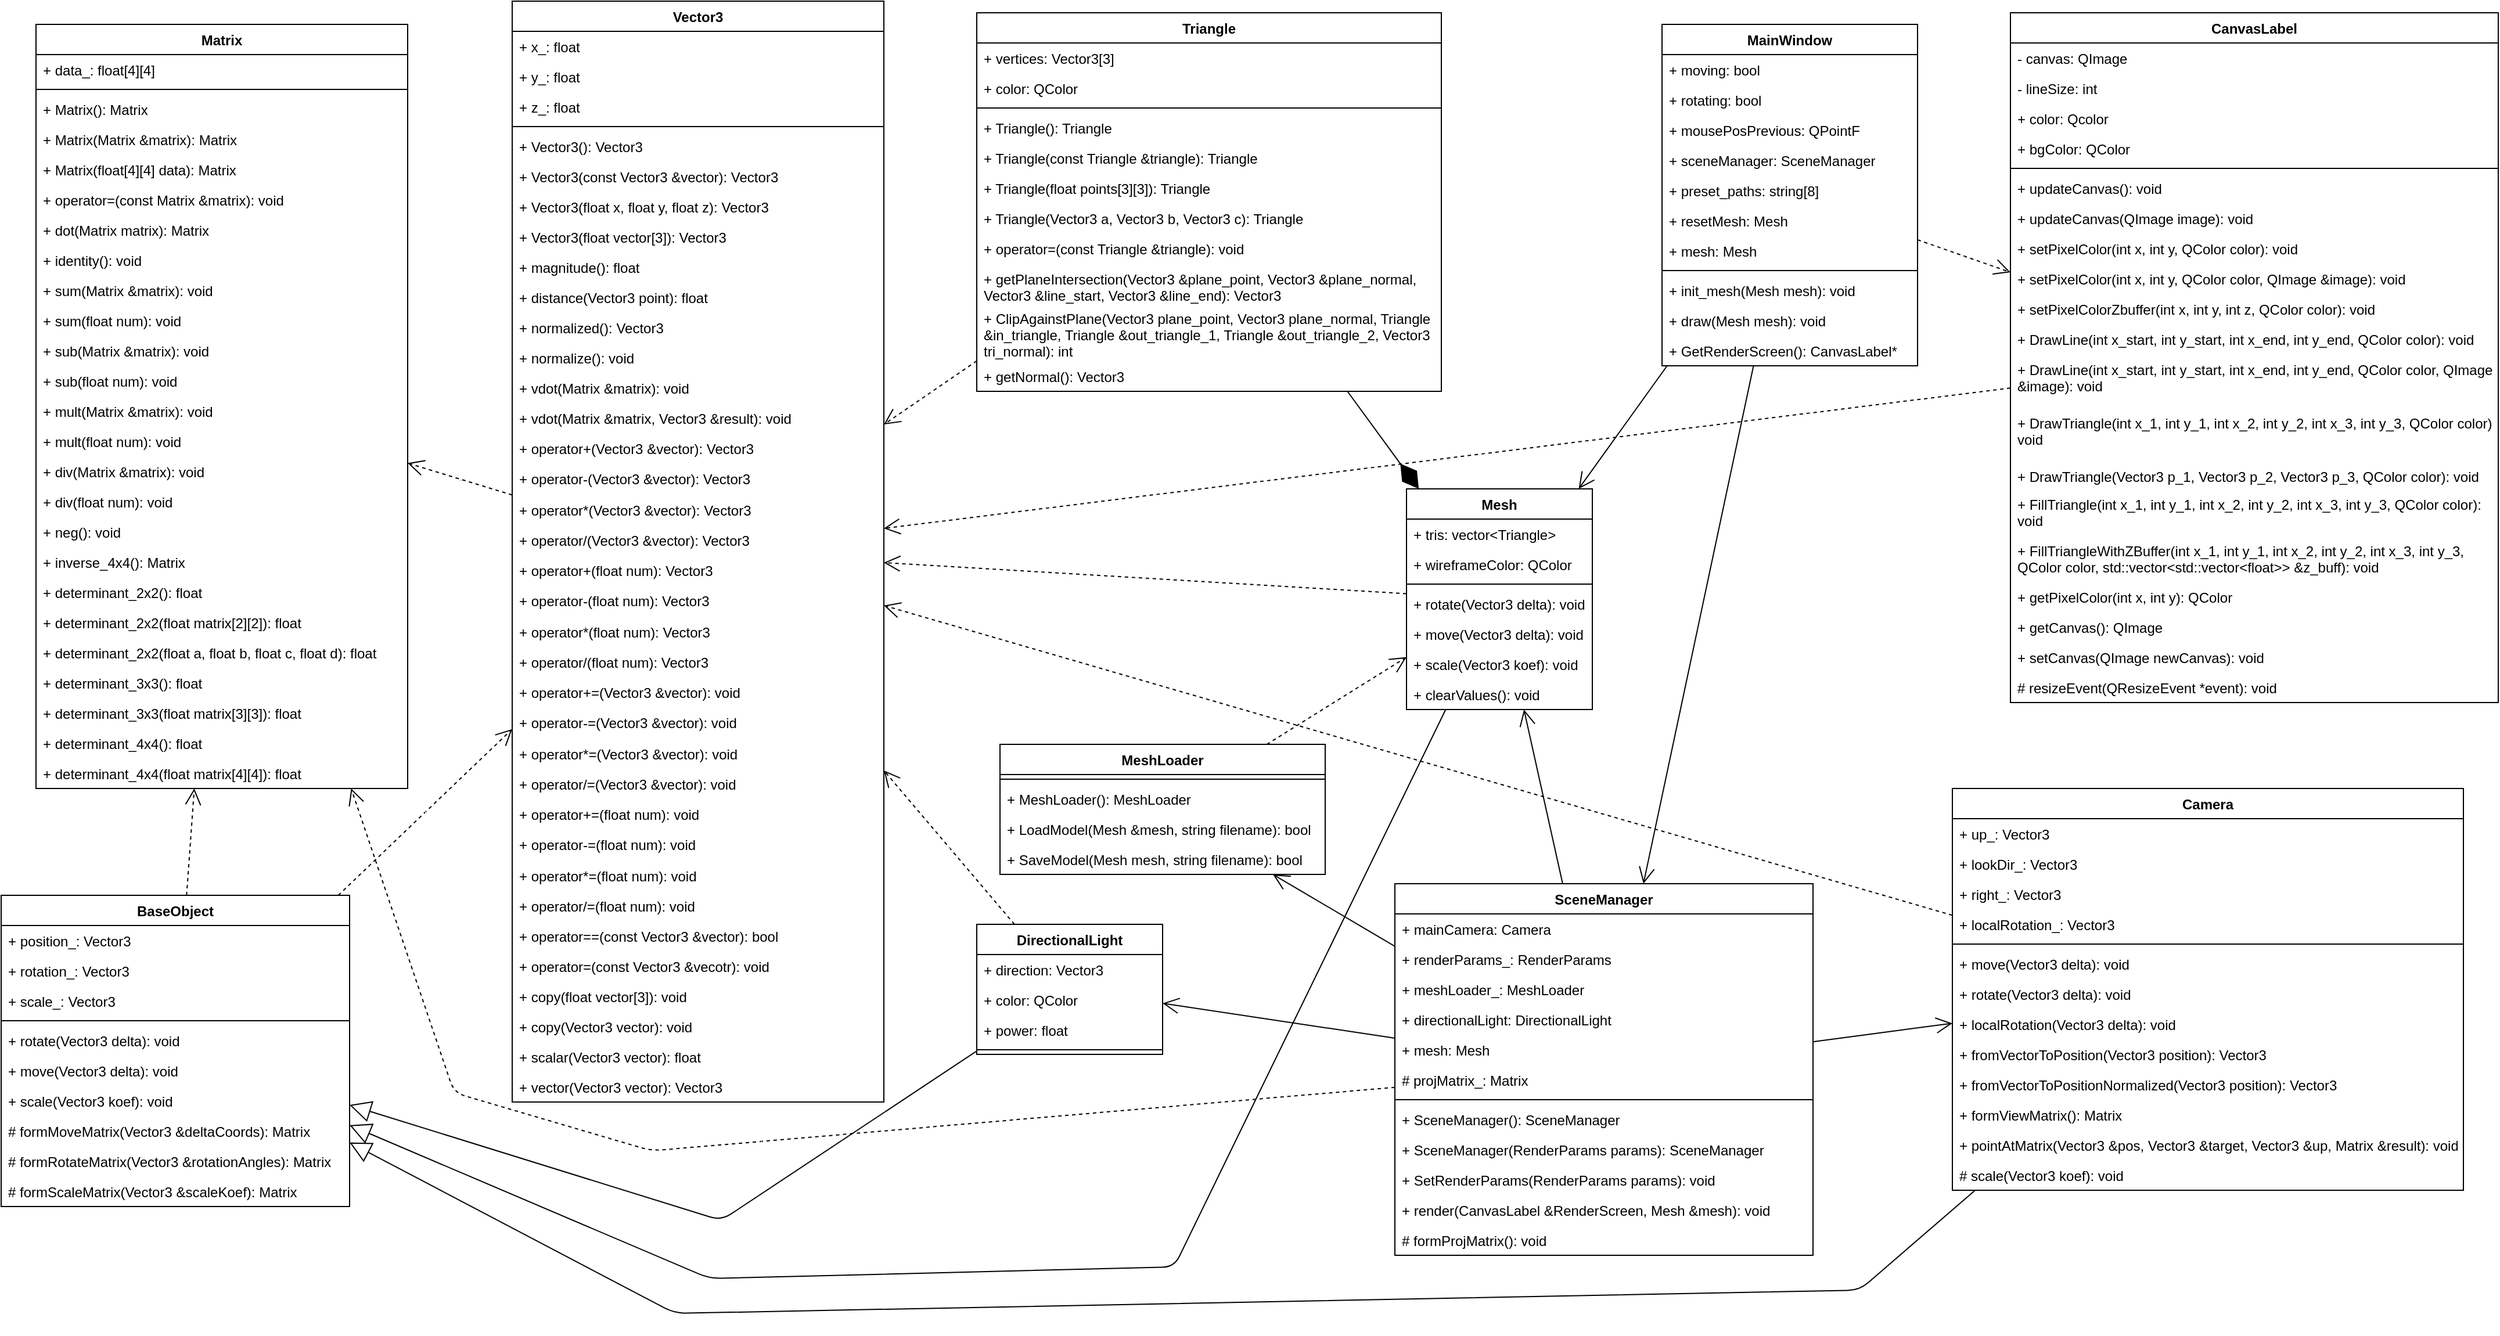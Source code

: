 <mxfile version="14.9.6" type="device"><diagram id="61e4ErOq9Mi1mb0pX_ud" name="Страница 1"><mxGraphModel dx="1806" dy="846" grid="1" gridSize="10" guides="1" tooltips="1" connect="1" arrows="1" fold="1" page="1" pageScale="1" pageWidth="2000" pageHeight="7500" math="0" shadow="0"><root><mxCell id="0"/><mxCell id="1" parent="0"/><mxCell id="dCL68l4UENUYo7B3SNgy-1" value="Matrix" style="swimlane;fontStyle=1;align=center;verticalAlign=top;childLayout=stackLayout;horizontal=1;startSize=26;horizontalStack=0;resizeParent=1;resizeParentMax=0;resizeLast=0;collapsible=1;marginBottom=0;" parent="1" vertex="1"><mxGeometry x="80" y="150" width="320" height="658" as="geometry"/></mxCell><mxCell id="dCL68l4UENUYo7B3SNgy-2" value="+ data_: float[4][4]" style="text;strokeColor=none;fillColor=none;align=left;verticalAlign=top;spacingLeft=4;spacingRight=4;overflow=hidden;rotatable=0;points=[[0,0.5],[1,0.5]];portConstraint=eastwest;" parent="dCL68l4UENUYo7B3SNgy-1" vertex="1"><mxGeometry y="26" width="320" height="26" as="geometry"/></mxCell><mxCell id="dCL68l4UENUYo7B3SNgy-3" value="" style="line;strokeWidth=1;fillColor=none;align=left;verticalAlign=middle;spacingTop=-1;spacingLeft=3;spacingRight=3;rotatable=0;labelPosition=right;points=[];portConstraint=eastwest;" parent="dCL68l4UENUYo7B3SNgy-1" vertex="1"><mxGeometry y="52" width="320" height="8" as="geometry"/></mxCell><mxCell id="dCL68l4UENUYo7B3SNgy-4" value="+ Matrix(): Matrix" style="text;strokeColor=none;fillColor=none;align=left;verticalAlign=top;spacingLeft=4;spacingRight=4;overflow=hidden;rotatable=0;points=[[0,0.5],[1,0.5]];portConstraint=eastwest;" parent="dCL68l4UENUYo7B3SNgy-1" vertex="1"><mxGeometry y="60" width="320" height="26" as="geometry"/></mxCell><mxCell id="dCL68l4UENUYo7B3SNgy-6" value="+ Matrix(Matrix &amp;matrix): Matrix" style="text;strokeColor=none;fillColor=none;align=left;verticalAlign=top;spacingLeft=4;spacingRight=4;overflow=hidden;rotatable=0;points=[[0,0.5],[1,0.5]];portConstraint=eastwest;" parent="dCL68l4UENUYo7B3SNgy-1" vertex="1"><mxGeometry y="86" width="320" height="26" as="geometry"/></mxCell><mxCell id="dCL68l4UENUYo7B3SNgy-7" value="+ Matrix(float[4][4] data): Matrix" style="text;strokeColor=none;fillColor=none;align=left;verticalAlign=top;spacingLeft=4;spacingRight=4;overflow=hidden;rotatable=0;points=[[0,0.5],[1,0.5]];portConstraint=eastwest;" parent="dCL68l4UENUYo7B3SNgy-1" vertex="1"><mxGeometry y="112" width="320" height="26" as="geometry"/></mxCell><mxCell id="dCL68l4UENUYo7B3SNgy-8" value="+ operator=(const Matrix &amp;matrix): void" style="text;strokeColor=none;fillColor=none;align=left;verticalAlign=top;spacingLeft=4;spacingRight=4;overflow=hidden;rotatable=0;points=[[0,0.5],[1,0.5]];portConstraint=eastwest;" parent="dCL68l4UENUYo7B3SNgy-1" vertex="1"><mxGeometry y="138" width="320" height="26" as="geometry"/></mxCell><mxCell id="dCL68l4UENUYo7B3SNgy-9" value="+ dot(Matrix matrix): Matrix" style="text;strokeColor=none;fillColor=none;align=left;verticalAlign=top;spacingLeft=4;spacingRight=4;overflow=hidden;rotatable=0;points=[[0,0.5],[1,0.5]];portConstraint=eastwest;" parent="dCL68l4UENUYo7B3SNgy-1" vertex="1"><mxGeometry y="164" width="320" height="26" as="geometry"/></mxCell><mxCell id="dCL68l4UENUYo7B3SNgy-10" value="+ identity(): void" style="text;strokeColor=none;fillColor=none;align=left;verticalAlign=top;spacingLeft=4;spacingRight=4;overflow=hidden;rotatable=0;points=[[0,0.5],[1,0.5]];portConstraint=eastwest;" parent="dCL68l4UENUYo7B3SNgy-1" vertex="1"><mxGeometry y="190" width="320" height="26" as="geometry"/></mxCell><mxCell id="dCL68l4UENUYo7B3SNgy-11" value="+ sum(Matrix &amp;matrix): void" style="text;strokeColor=none;fillColor=none;align=left;verticalAlign=top;spacingLeft=4;spacingRight=4;overflow=hidden;rotatable=0;points=[[0,0.5],[1,0.5]];portConstraint=eastwest;" parent="dCL68l4UENUYo7B3SNgy-1" vertex="1"><mxGeometry y="216" width="320" height="26" as="geometry"/></mxCell><mxCell id="dCL68l4UENUYo7B3SNgy-12" value="+ sum(float num): void" style="text;strokeColor=none;fillColor=none;align=left;verticalAlign=top;spacingLeft=4;spacingRight=4;overflow=hidden;rotatable=0;points=[[0,0.5],[1,0.5]];portConstraint=eastwest;" parent="dCL68l4UENUYo7B3SNgy-1" vertex="1"><mxGeometry y="242" width="320" height="26" as="geometry"/></mxCell><mxCell id="dCL68l4UENUYo7B3SNgy-18" value="+ sub(Matrix &amp;matrix): void" style="text;strokeColor=none;fillColor=none;align=left;verticalAlign=top;spacingLeft=4;spacingRight=4;overflow=hidden;rotatable=0;points=[[0,0.5],[1,0.5]];portConstraint=eastwest;" parent="dCL68l4UENUYo7B3SNgy-1" vertex="1"><mxGeometry y="268" width="320" height="26" as="geometry"/></mxCell><mxCell id="dCL68l4UENUYo7B3SNgy-19" value="+ sub(float num): void" style="text;strokeColor=none;fillColor=none;align=left;verticalAlign=top;spacingLeft=4;spacingRight=4;overflow=hidden;rotatable=0;points=[[0,0.5],[1,0.5]];portConstraint=eastwest;" parent="dCL68l4UENUYo7B3SNgy-1" vertex="1"><mxGeometry y="294" width="320" height="26" as="geometry"/></mxCell><mxCell id="dCL68l4UENUYo7B3SNgy-20" value="+ mult(Matrix &amp;matrix): void" style="text;strokeColor=none;fillColor=none;align=left;verticalAlign=top;spacingLeft=4;spacingRight=4;overflow=hidden;rotatable=0;points=[[0,0.5],[1,0.5]];portConstraint=eastwest;" parent="dCL68l4UENUYo7B3SNgy-1" vertex="1"><mxGeometry y="320" width="320" height="26" as="geometry"/></mxCell><mxCell id="dCL68l4UENUYo7B3SNgy-21" value="+ mult(float num): void" style="text;strokeColor=none;fillColor=none;align=left;verticalAlign=top;spacingLeft=4;spacingRight=4;overflow=hidden;rotatable=0;points=[[0,0.5],[1,0.5]];portConstraint=eastwest;" parent="dCL68l4UENUYo7B3SNgy-1" vertex="1"><mxGeometry y="346" width="320" height="26" as="geometry"/></mxCell><mxCell id="dCL68l4UENUYo7B3SNgy-22" value="+ div(Matrix &amp;matrix): void" style="text;strokeColor=none;fillColor=none;align=left;verticalAlign=top;spacingLeft=4;spacingRight=4;overflow=hidden;rotatable=0;points=[[0,0.5],[1,0.5]];portConstraint=eastwest;" parent="dCL68l4UENUYo7B3SNgy-1" vertex="1"><mxGeometry y="372" width="320" height="26" as="geometry"/></mxCell><mxCell id="dCL68l4UENUYo7B3SNgy-23" value="+ div(float num): void" style="text;strokeColor=none;fillColor=none;align=left;verticalAlign=top;spacingLeft=4;spacingRight=4;overflow=hidden;rotatable=0;points=[[0,0.5],[1,0.5]];portConstraint=eastwest;" parent="dCL68l4UENUYo7B3SNgy-1" vertex="1"><mxGeometry y="398" width="320" height="26" as="geometry"/></mxCell><mxCell id="dCL68l4UENUYo7B3SNgy-24" value="+ neg(): void" style="text;strokeColor=none;fillColor=none;align=left;verticalAlign=top;spacingLeft=4;spacingRight=4;overflow=hidden;rotatable=0;points=[[0,0.5],[1,0.5]];portConstraint=eastwest;" parent="dCL68l4UENUYo7B3SNgy-1" vertex="1"><mxGeometry y="424" width="320" height="26" as="geometry"/></mxCell><mxCell id="dCL68l4UENUYo7B3SNgy-25" value="+ inverse_4x4(): Matrix" style="text;strokeColor=none;fillColor=none;align=left;verticalAlign=top;spacingLeft=4;spacingRight=4;overflow=hidden;rotatable=0;points=[[0,0.5],[1,0.5]];portConstraint=eastwest;" parent="dCL68l4UENUYo7B3SNgy-1" vertex="1"><mxGeometry y="450" width="320" height="26" as="geometry"/></mxCell><mxCell id="dCL68l4UENUYo7B3SNgy-26" value="+ determinant_2x2(): float" style="text;strokeColor=none;fillColor=none;align=left;verticalAlign=top;spacingLeft=4;spacingRight=4;overflow=hidden;rotatable=0;points=[[0,0.5],[1,0.5]];portConstraint=eastwest;" parent="dCL68l4UENUYo7B3SNgy-1" vertex="1"><mxGeometry y="476" width="320" height="26" as="geometry"/></mxCell><mxCell id="dCL68l4UENUYo7B3SNgy-27" value="+ determinant_2x2(float matrix[2][2]): float" style="text;strokeColor=none;fillColor=none;align=left;verticalAlign=top;spacingLeft=4;spacingRight=4;overflow=hidden;rotatable=0;points=[[0,0.5],[1,0.5]];portConstraint=eastwest;" parent="dCL68l4UENUYo7B3SNgy-1" vertex="1"><mxGeometry y="502" width="320" height="26" as="geometry"/></mxCell><mxCell id="dCL68l4UENUYo7B3SNgy-28" value="+ determinant_2x2(float a, float b, float c, float d): float" style="text;strokeColor=none;fillColor=none;align=left;verticalAlign=top;spacingLeft=4;spacingRight=4;overflow=hidden;rotatable=0;points=[[0,0.5],[1,0.5]];portConstraint=eastwest;" parent="dCL68l4UENUYo7B3SNgy-1" vertex="1"><mxGeometry y="528" width="320" height="26" as="geometry"/></mxCell><mxCell id="dCL68l4UENUYo7B3SNgy-29" value="+ determinant_3x3(): float" style="text;strokeColor=none;fillColor=none;align=left;verticalAlign=top;spacingLeft=4;spacingRight=4;overflow=hidden;rotatable=0;points=[[0,0.5],[1,0.5]];portConstraint=eastwest;" parent="dCL68l4UENUYo7B3SNgy-1" vertex="1"><mxGeometry y="554" width="320" height="26" as="geometry"/></mxCell><mxCell id="dCL68l4UENUYo7B3SNgy-33" value="+ determinant_3x3(float matrix[3][3]): float" style="text;strokeColor=none;fillColor=none;align=left;verticalAlign=top;spacingLeft=4;spacingRight=4;overflow=hidden;rotatable=0;points=[[0,0.5],[1,0.5]];portConstraint=eastwest;" parent="dCL68l4UENUYo7B3SNgy-1" vertex="1"><mxGeometry y="580" width="320" height="26" as="geometry"/></mxCell><mxCell id="dCL68l4UENUYo7B3SNgy-34" value="+ determinant_4x4(): float" style="text;strokeColor=none;fillColor=none;align=left;verticalAlign=top;spacingLeft=4;spacingRight=4;overflow=hidden;rotatable=0;points=[[0,0.5],[1,0.5]];portConstraint=eastwest;" parent="dCL68l4UENUYo7B3SNgy-1" vertex="1"><mxGeometry y="606" width="320" height="26" as="geometry"/></mxCell><mxCell id="dCL68l4UENUYo7B3SNgy-36" value="+ determinant_4x4(float matrix[4][4]): float" style="text;strokeColor=none;fillColor=none;align=left;verticalAlign=top;spacingLeft=4;spacingRight=4;overflow=hidden;rotatable=0;points=[[0,0.5],[1,0.5]];portConstraint=eastwest;" parent="dCL68l4UENUYo7B3SNgy-1" vertex="1"><mxGeometry y="632" width="320" height="26" as="geometry"/></mxCell><mxCell id="dCL68l4UENUYo7B3SNgy-37" value="Vector3" style="swimlane;fontStyle=1;align=center;verticalAlign=top;childLayout=stackLayout;horizontal=1;startSize=26;horizontalStack=0;resizeParent=1;resizeParentMax=0;resizeLast=0;collapsible=1;marginBottom=0;" parent="1" vertex="1"><mxGeometry x="490" y="130" width="320" height="948" as="geometry"/></mxCell><mxCell id="dCL68l4UENUYo7B3SNgy-38" value="+ x_: float" style="text;strokeColor=none;fillColor=none;align=left;verticalAlign=top;spacingLeft=4;spacingRight=4;overflow=hidden;rotatable=0;points=[[0,0.5],[1,0.5]];portConstraint=eastwest;" parent="dCL68l4UENUYo7B3SNgy-37" vertex="1"><mxGeometry y="26" width="320" height="26" as="geometry"/></mxCell><mxCell id="dCL68l4UENUYo7B3SNgy-49" value="+ y_: float" style="text;strokeColor=none;fillColor=none;align=left;verticalAlign=top;spacingLeft=4;spacingRight=4;overflow=hidden;rotatable=0;points=[[0,0.5],[1,0.5]];portConstraint=eastwest;" parent="dCL68l4UENUYo7B3SNgy-37" vertex="1"><mxGeometry y="52" width="320" height="26" as="geometry"/></mxCell><mxCell id="dCL68l4UENUYo7B3SNgy-50" value="+ z_: float" style="text;strokeColor=none;fillColor=none;align=left;verticalAlign=top;spacingLeft=4;spacingRight=4;overflow=hidden;rotatable=0;points=[[0,0.5],[1,0.5]];portConstraint=eastwest;" parent="dCL68l4UENUYo7B3SNgy-37" vertex="1"><mxGeometry y="78" width="320" height="26" as="geometry"/></mxCell><mxCell id="dCL68l4UENUYo7B3SNgy-39" value="" style="line;strokeWidth=1;fillColor=none;align=left;verticalAlign=middle;spacingTop=-1;spacingLeft=3;spacingRight=3;rotatable=0;labelPosition=right;points=[];portConstraint=eastwest;" parent="dCL68l4UENUYo7B3SNgy-37" vertex="1"><mxGeometry y="104" width="320" height="8" as="geometry"/></mxCell><mxCell id="dCL68l4UENUYo7B3SNgy-40" value="+ Vector3(): Vector3" style="text;strokeColor=none;fillColor=none;align=left;verticalAlign=top;spacingLeft=4;spacingRight=4;overflow=hidden;rotatable=0;points=[[0,0.5],[1,0.5]];portConstraint=eastwest;" parent="dCL68l4UENUYo7B3SNgy-37" vertex="1"><mxGeometry y="112" width="320" height="26" as="geometry"/></mxCell><mxCell id="dCL68l4UENUYo7B3SNgy-54" value="+ Vector3(const Vector3 &amp;vector): Vector3" style="text;strokeColor=none;fillColor=none;align=left;verticalAlign=top;spacingLeft=4;spacingRight=4;overflow=hidden;rotatable=0;points=[[0,0.5],[1,0.5]];portConstraint=eastwest;" parent="dCL68l4UENUYo7B3SNgy-37" vertex="1"><mxGeometry y="138" width="320" height="26" as="geometry"/></mxCell><mxCell id="dCL68l4UENUYo7B3SNgy-55" value="+ Vector3(float x, float y, float z): Vector3" style="text;strokeColor=none;fillColor=none;align=left;verticalAlign=top;spacingLeft=4;spacingRight=4;overflow=hidden;rotatable=0;points=[[0,0.5],[1,0.5]];portConstraint=eastwest;" parent="dCL68l4UENUYo7B3SNgy-37" vertex="1"><mxGeometry y="164" width="320" height="26" as="geometry"/></mxCell><mxCell id="dCL68l4UENUYo7B3SNgy-56" value="+ Vector3(float vector[3]): Vector3" style="text;strokeColor=none;fillColor=none;align=left;verticalAlign=top;spacingLeft=4;spacingRight=4;overflow=hidden;rotatable=0;points=[[0,0.5],[1,0.5]];portConstraint=eastwest;" parent="dCL68l4UENUYo7B3SNgy-37" vertex="1"><mxGeometry y="190" width="320" height="26" as="geometry"/></mxCell><mxCell id="dCL68l4UENUYo7B3SNgy-57" value="+ magnitude(): float" style="text;strokeColor=none;fillColor=none;align=left;verticalAlign=top;spacingLeft=4;spacingRight=4;overflow=hidden;rotatable=0;points=[[0,0.5],[1,0.5]];portConstraint=eastwest;" parent="dCL68l4UENUYo7B3SNgy-37" vertex="1"><mxGeometry y="216" width="320" height="26" as="geometry"/></mxCell><mxCell id="dCL68l4UENUYo7B3SNgy-58" value="+ distance(Vector3 point): float" style="text;strokeColor=none;fillColor=none;align=left;verticalAlign=top;spacingLeft=4;spacingRight=4;overflow=hidden;rotatable=0;points=[[0,0.5],[1,0.5]];portConstraint=eastwest;" parent="dCL68l4UENUYo7B3SNgy-37" vertex="1"><mxGeometry y="242" width="320" height="26" as="geometry"/></mxCell><mxCell id="dCL68l4UENUYo7B3SNgy-59" value="+ normalized(): Vector3" style="text;strokeColor=none;fillColor=none;align=left;verticalAlign=top;spacingLeft=4;spacingRight=4;overflow=hidden;rotatable=0;points=[[0,0.5],[1,0.5]];portConstraint=eastwest;" parent="dCL68l4UENUYo7B3SNgy-37" vertex="1"><mxGeometry y="268" width="320" height="26" as="geometry"/></mxCell><mxCell id="dCL68l4UENUYo7B3SNgy-60" value="+ normalize(): void" style="text;strokeColor=none;fillColor=none;align=left;verticalAlign=top;spacingLeft=4;spacingRight=4;overflow=hidden;rotatable=0;points=[[0,0.5],[1,0.5]];portConstraint=eastwest;" parent="dCL68l4UENUYo7B3SNgy-37" vertex="1"><mxGeometry y="294" width="320" height="26" as="geometry"/></mxCell><mxCell id="dCL68l4UENUYo7B3SNgy-61" value="+ vdot(Matrix &amp;matrix): void" style="text;strokeColor=none;fillColor=none;align=left;verticalAlign=top;spacingLeft=4;spacingRight=4;overflow=hidden;rotatable=0;points=[[0,0.5],[1,0.5]];portConstraint=eastwest;" parent="dCL68l4UENUYo7B3SNgy-37" vertex="1"><mxGeometry y="320" width="320" height="26" as="geometry"/></mxCell><mxCell id="dCL68l4UENUYo7B3SNgy-62" value="+ vdot(Matrix &amp;matrix, Vector3 &amp;result): void" style="text;strokeColor=none;fillColor=none;align=left;verticalAlign=top;spacingLeft=4;spacingRight=4;overflow=hidden;rotatable=0;points=[[0,0.5],[1,0.5]];portConstraint=eastwest;" parent="dCL68l4UENUYo7B3SNgy-37" vertex="1"><mxGeometry y="346" width="320" height="26" as="geometry"/></mxCell><mxCell id="dCL68l4UENUYo7B3SNgy-63" value="+ operator+(Vector3 &amp;vector): Vector3" style="text;strokeColor=none;fillColor=none;align=left;verticalAlign=top;spacingLeft=4;spacingRight=4;overflow=hidden;rotatable=0;points=[[0,0.5],[1,0.5]];portConstraint=eastwest;" parent="dCL68l4UENUYo7B3SNgy-37" vertex="1"><mxGeometry y="372" width="320" height="26" as="geometry"/></mxCell><mxCell id="dCL68l4UENUYo7B3SNgy-66" value="+ operator-(Vector3 &amp;vector): Vector3" style="text;strokeColor=none;fillColor=none;align=left;verticalAlign=top;spacingLeft=4;spacingRight=4;overflow=hidden;rotatable=0;points=[[0,0.5],[1,0.5]];portConstraint=eastwest;" parent="dCL68l4UENUYo7B3SNgy-37" vertex="1"><mxGeometry y="398" width="320" height="27" as="geometry"/></mxCell><mxCell id="dCL68l4UENUYo7B3SNgy-64" value="+ operator*(Vector3 &amp;vector): Vector3" style="text;strokeColor=none;fillColor=none;align=left;verticalAlign=top;spacingLeft=4;spacingRight=4;overflow=hidden;rotatable=0;points=[[0,0.5],[1,0.5]];portConstraint=eastwest;" parent="dCL68l4UENUYo7B3SNgy-37" vertex="1"><mxGeometry y="425" width="320" height="26" as="geometry"/></mxCell><mxCell id="dCL68l4UENUYo7B3SNgy-65" value="+ operator/(Vector3 &amp;vector): Vector3" style="text;strokeColor=none;fillColor=none;align=left;verticalAlign=top;spacingLeft=4;spacingRight=4;overflow=hidden;rotatable=0;points=[[0,0.5],[1,0.5]];portConstraint=eastwest;" parent="dCL68l4UENUYo7B3SNgy-37" vertex="1"><mxGeometry y="451" width="320" height="26" as="geometry"/></mxCell><mxCell id="dCL68l4UENUYo7B3SNgy-67" value="+ operator+(float num): Vector3" style="text;strokeColor=none;fillColor=none;align=left;verticalAlign=top;spacingLeft=4;spacingRight=4;overflow=hidden;rotatable=0;points=[[0,0.5],[1,0.5]];portConstraint=eastwest;" parent="dCL68l4UENUYo7B3SNgy-37" vertex="1"><mxGeometry y="477" width="320" height="26" as="geometry"/></mxCell><mxCell id="dCL68l4UENUYo7B3SNgy-68" value="+ operator-(float num): Vector3" style="text;strokeColor=none;fillColor=none;align=left;verticalAlign=top;spacingLeft=4;spacingRight=4;overflow=hidden;rotatable=0;points=[[0,0.5],[1,0.5]];portConstraint=eastwest;" parent="dCL68l4UENUYo7B3SNgy-37" vertex="1"><mxGeometry y="503" width="320" height="27" as="geometry"/></mxCell><mxCell id="dCL68l4UENUYo7B3SNgy-69" value="+ operator*(float num): Vector3" style="text;strokeColor=none;fillColor=none;align=left;verticalAlign=top;spacingLeft=4;spacingRight=4;overflow=hidden;rotatable=0;points=[[0,0.5],[1,0.5]];portConstraint=eastwest;" parent="dCL68l4UENUYo7B3SNgy-37" vertex="1"><mxGeometry y="530" width="320" height="26" as="geometry"/></mxCell><mxCell id="dCL68l4UENUYo7B3SNgy-70" value="+ operator/(float num): Vector3" style="text;strokeColor=none;fillColor=none;align=left;verticalAlign=top;spacingLeft=4;spacingRight=4;overflow=hidden;rotatable=0;points=[[0,0.5],[1,0.5]];portConstraint=eastwest;" parent="dCL68l4UENUYo7B3SNgy-37" vertex="1"><mxGeometry y="556" width="320" height="26" as="geometry"/></mxCell><mxCell id="dCL68l4UENUYo7B3SNgy-71" value="+ operator+=(Vector3 &amp;vector): void" style="text;strokeColor=none;fillColor=none;align=left;verticalAlign=top;spacingLeft=4;spacingRight=4;overflow=hidden;rotatable=0;points=[[0,0.5],[1,0.5]];portConstraint=eastwest;" parent="dCL68l4UENUYo7B3SNgy-37" vertex="1"><mxGeometry y="582" width="320" height="26" as="geometry"/></mxCell><mxCell id="dCL68l4UENUYo7B3SNgy-72" value="+ operator-=(Vector3 &amp;vector): void" style="text;strokeColor=none;fillColor=none;align=left;verticalAlign=top;spacingLeft=4;spacingRight=4;overflow=hidden;rotatable=0;points=[[0,0.5],[1,0.5]];portConstraint=eastwest;" parent="dCL68l4UENUYo7B3SNgy-37" vertex="1"><mxGeometry y="608" width="320" height="27" as="geometry"/></mxCell><mxCell id="dCL68l4UENUYo7B3SNgy-73" value="+ operator*=(Vector3 &amp;vector): void" style="text;strokeColor=none;fillColor=none;align=left;verticalAlign=top;spacingLeft=4;spacingRight=4;overflow=hidden;rotatable=0;points=[[0,0.5],[1,0.5]];portConstraint=eastwest;" parent="dCL68l4UENUYo7B3SNgy-37" vertex="1"><mxGeometry y="635" width="320" height="26" as="geometry"/></mxCell><mxCell id="dCL68l4UENUYo7B3SNgy-74" value="+ operator/=(Vector3 &amp;vector): void" style="text;strokeColor=none;fillColor=none;align=left;verticalAlign=top;spacingLeft=4;spacingRight=4;overflow=hidden;rotatable=0;points=[[0,0.5],[1,0.5]];portConstraint=eastwest;" parent="dCL68l4UENUYo7B3SNgy-37" vertex="1"><mxGeometry y="661" width="320" height="26" as="geometry"/></mxCell><mxCell id="dCL68l4UENUYo7B3SNgy-75" value="+ operator+=(float num): void" style="text;strokeColor=none;fillColor=none;align=left;verticalAlign=top;spacingLeft=4;spacingRight=4;overflow=hidden;rotatable=0;points=[[0,0.5],[1,0.5]];portConstraint=eastwest;" parent="dCL68l4UENUYo7B3SNgy-37" vertex="1"><mxGeometry y="687" width="320" height="26" as="geometry"/></mxCell><mxCell id="dCL68l4UENUYo7B3SNgy-76" value="+ operator-=(float num): void" style="text;strokeColor=none;fillColor=none;align=left;verticalAlign=top;spacingLeft=4;spacingRight=4;overflow=hidden;rotatable=0;points=[[0,0.5],[1,0.5]];portConstraint=eastwest;" parent="dCL68l4UENUYo7B3SNgy-37" vertex="1"><mxGeometry y="713" width="320" height="27" as="geometry"/></mxCell><mxCell id="dCL68l4UENUYo7B3SNgy-77" value="+ operator*=(float num): void" style="text;strokeColor=none;fillColor=none;align=left;verticalAlign=top;spacingLeft=4;spacingRight=4;overflow=hidden;rotatable=0;points=[[0,0.5],[1,0.5]];portConstraint=eastwest;" parent="dCL68l4UENUYo7B3SNgy-37" vertex="1"><mxGeometry y="740" width="320" height="26" as="geometry"/></mxCell><mxCell id="dCL68l4UENUYo7B3SNgy-78" value="+ operator/=(float num): void" style="text;strokeColor=none;fillColor=none;align=left;verticalAlign=top;spacingLeft=4;spacingRight=4;overflow=hidden;rotatable=0;points=[[0,0.5],[1,0.5]];portConstraint=eastwest;" parent="dCL68l4UENUYo7B3SNgy-37" vertex="1"><mxGeometry y="766" width="320" height="26" as="geometry"/></mxCell><mxCell id="dCL68l4UENUYo7B3SNgy-79" value="+ operator==(const Vector3 &amp;vector): bool" style="text;strokeColor=none;fillColor=none;align=left;verticalAlign=top;spacingLeft=4;spacingRight=4;overflow=hidden;rotatable=0;points=[[0,0.5],[1,0.5]];portConstraint=eastwest;" parent="dCL68l4UENUYo7B3SNgy-37" vertex="1"><mxGeometry y="792" width="320" height="26" as="geometry"/></mxCell><mxCell id="dCL68l4UENUYo7B3SNgy-80" value="+ operator=(const Vector3 &amp;vecotr): void" style="text;strokeColor=none;fillColor=none;align=left;verticalAlign=top;spacingLeft=4;spacingRight=4;overflow=hidden;rotatable=0;points=[[0,0.5],[1,0.5]];portConstraint=eastwest;" parent="dCL68l4UENUYo7B3SNgy-37" vertex="1"><mxGeometry y="818" width="320" height="26" as="geometry"/></mxCell><mxCell id="dCL68l4UENUYo7B3SNgy-81" value="+ copy(float vector[3]): void" style="text;strokeColor=none;fillColor=none;align=left;verticalAlign=top;spacingLeft=4;spacingRight=4;overflow=hidden;rotatable=0;points=[[0,0.5],[1,0.5]];portConstraint=eastwest;" parent="dCL68l4UENUYo7B3SNgy-37" vertex="1"><mxGeometry y="844" width="320" height="26" as="geometry"/></mxCell><mxCell id="dCL68l4UENUYo7B3SNgy-82" value="+ copy(Vector3 vector): void" style="text;strokeColor=none;fillColor=none;align=left;verticalAlign=top;spacingLeft=4;spacingRight=4;overflow=hidden;rotatable=0;points=[[0,0.5],[1,0.5]];portConstraint=eastwest;" parent="dCL68l4UENUYo7B3SNgy-37" vertex="1"><mxGeometry y="870" width="320" height="26" as="geometry"/></mxCell><mxCell id="dCL68l4UENUYo7B3SNgy-83" value="+ scalar(Vector3 vector): float" style="text;strokeColor=none;fillColor=none;align=left;verticalAlign=top;spacingLeft=4;spacingRight=4;overflow=hidden;rotatable=0;points=[[0,0.5],[1,0.5]];portConstraint=eastwest;" parent="dCL68l4UENUYo7B3SNgy-37" vertex="1"><mxGeometry y="896" width="320" height="26" as="geometry"/></mxCell><mxCell id="dCL68l4UENUYo7B3SNgy-84" value="+ vector(Vector3 vector): Vector3" style="text;strokeColor=none;fillColor=none;align=left;verticalAlign=top;spacingLeft=4;spacingRight=4;overflow=hidden;rotatable=0;points=[[0,0.5],[1,0.5]];portConstraint=eastwest;" parent="dCL68l4UENUYo7B3SNgy-37" vertex="1"><mxGeometry y="922" width="320" height="26" as="geometry"/></mxCell><mxCell id="dCL68l4UENUYo7B3SNgy-52" value="Use" style="endArrow=open;endSize=12;dashed=1;html=1;align=center;fontSize=1;" parent="1" source="dCL68l4UENUYo7B3SNgy-37" target="dCL68l4UENUYo7B3SNgy-1" edge="1"><mxGeometry width="160" relative="1" as="geometry"><mxPoint x="270" y="850" as="sourcePoint"/><mxPoint x="310" y="760" as="targetPoint"/><mxPoint as="offset"/></mxGeometry></mxCell><mxCell id="dCL68l4UENUYo7B3SNgy-89" value="Triangle" style="swimlane;fontStyle=1;align=center;verticalAlign=top;childLayout=stackLayout;horizontal=1;startSize=26;horizontalStack=0;resizeParent=1;resizeParentMax=0;resizeLast=0;collapsible=1;marginBottom=0;fontSize=12;" parent="1" vertex="1"><mxGeometry x="890" y="140" width="400" height="326" as="geometry"/></mxCell><mxCell id="dCL68l4UENUYo7B3SNgy-90" value="+ vertices: Vector3[3]" style="text;strokeColor=none;fillColor=none;align=left;verticalAlign=top;spacingLeft=4;spacingRight=4;overflow=hidden;rotatable=0;points=[[0,0.5],[1,0.5]];portConstraint=eastwest;" parent="dCL68l4UENUYo7B3SNgy-89" vertex="1"><mxGeometry y="26" width="400" height="26" as="geometry"/></mxCell><mxCell id="dCL68l4UENUYo7B3SNgy-97" value="+ color: QColor" style="text;strokeColor=none;fillColor=none;align=left;verticalAlign=top;spacingLeft=4;spacingRight=4;overflow=hidden;rotatable=0;points=[[0,0.5],[1,0.5]];portConstraint=eastwest;" parent="dCL68l4UENUYo7B3SNgy-89" vertex="1"><mxGeometry y="52" width="400" height="26" as="geometry"/></mxCell><mxCell id="dCL68l4UENUYo7B3SNgy-91" value="" style="line;strokeWidth=1;fillColor=none;align=left;verticalAlign=middle;spacingTop=-1;spacingLeft=3;spacingRight=3;rotatable=0;labelPosition=right;points=[];portConstraint=eastwest;" parent="dCL68l4UENUYo7B3SNgy-89" vertex="1"><mxGeometry y="78" width="400" height="8" as="geometry"/></mxCell><mxCell id="dCL68l4UENUYo7B3SNgy-92" value="+ Triangle(): Triangle" style="text;strokeColor=none;fillColor=none;align=left;verticalAlign=top;spacingLeft=4;spacingRight=4;overflow=hidden;rotatable=0;points=[[0,0.5],[1,0.5]];portConstraint=eastwest;" parent="dCL68l4UENUYo7B3SNgy-89" vertex="1"><mxGeometry y="86" width="400" height="26" as="geometry"/></mxCell><mxCell id="dCL68l4UENUYo7B3SNgy-98" value="+ Triangle(const Triangle &amp;triangle): Triangle" style="text;strokeColor=none;fillColor=none;align=left;verticalAlign=top;spacingLeft=4;spacingRight=4;overflow=hidden;rotatable=0;points=[[0,0.5],[1,0.5]];portConstraint=eastwest;" parent="dCL68l4UENUYo7B3SNgy-89" vertex="1"><mxGeometry y="112" width="400" height="26" as="geometry"/></mxCell><mxCell id="dCL68l4UENUYo7B3SNgy-99" value="+ Triangle(float points[3][3]): Triangle" style="text;strokeColor=none;fillColor=none;align=left;verticalAlign=top;spacingLeft=4;spacingRight=4;overflow=hidden;rotatable=0;points=[[0,0.5],[1,0.5]];portConstraint=eastwest;" parent="dCL68l4UENUYo7B3SNgy-89" vertex="1"><mxGeometry y="138" width="400" height="26" as="geometry"/></mxCell><mxCell id="dCL68l4UENUYo7B3SNgy-100" value="+ Triangle(Vector3 a, Vector3 b, Vector3 c): Triangle" style="text;strokeColor=none;fillColor=none;align=left;verticalAlign=top;spacingLeft=4;spacingRight=4;overflow=hidden;rotatable=0;points=[[0,0.5],[1,0.5]];portConstraint=eastwest;" parent="dCL68l4UENUYo7B3SNgy-89" vertex="1"><mxGeometry y="164" width="400" height="26" as="geometry"/></mxCell><mxCell id="dCL68l4UENUYo7B3SNgy-101" value="+ operator=(const Triangle &amp;triangle): void" style="text;strokeColor=none;fillColor=none;align=left;verticalAlign=top;spacingLeft=4;spacingRight=4;overflow=hidden;rotatable=0;points=[[0,0.5],[1,0.5]];portConstraint=eastwest;" parent="dCL68l4UENUYo7B3SNgy-89" vertex="1"><mxGeometry y="190" width="400" height="26" as="geometry"/></mxCell><mxCell id="dCL68l4UENUYo7B3SNgy-102" value="+ getPlaneIntersection(Vector3 &amp;plane_point, Vector3 &amp;plane_normal,&#10;Vector3 &amp;line_start, Vector3 &amp;line_end): Vector3" style="text;strokeColor=none;fillColor=none;align=left;verticalAlign=top;spacingLeft=4;spacingRight=4;overflow=hidden;rotatable=0;points=[[0,0.5],[1,0.5]];portConstraint=eastwest;" parent="dCL68l4UENUYo7B3SNgy-89" vertex="1"><mxGeometry y="216" width="400" height="34" as="geometry"/></mxCell><mxCell id="dCL68l4UENUYo7B3SNgy-104" value="+ ClipAgainstPlane(Vector3 plane_point, Vector3 plane_normal, Triangle&#10;&amp;in_triangle, Triangle &amp;out_triangle_1, Triangle &amp;out_triangle_2, Vector3&#10;tri_normal): int" style="text;strokeColor=none;fillColor=none;align=left;verticalAlign=top;spacingLeft=4;spacingRight=4;overflow=hidden;rotatable=0;points=[[0,0.5],[1,0.5]];portConstraint=eastwest;" parent="dCL68l4UENUYo7B3SNgy-89" vertex="1"><mxGeometry y="250" width="400" height="50" as="geometry"/></mxCell><mxCell id="dCL68l4UENUYo7B3SNgy-105" value="+ getNormal(): Vector3" style="text;strokeColor=none;fillColor=none;align=left;verticalAlign=top;spacingLeft=4;spacingRight=4;overflow=hidden;rotatable=0;points=[[0,0.5],[1,0.5]];portConstraint=eastwest;" parent="dCL68l4UENUYo7B3SNgy-89" vertex="1"><mxGeometry y="300" width="400" height="26" as="geometry"/></mxCell><mxCell id="dCL68l4UENUYo7B3SNgy-107" value="Use" style="endArrow=open;endSize=12;dashed=1;html=1;align=center;fontSize=1;" parent="1" source="dCL68l4UENUYo7B3SNgy-89" target="dCL68l4UENUYo7B3SNgy-37" edge="1"><mxGeometry width="160" relative="1" as="geometry"><mxPoint x="910" y="1502" as="sourcePoint"/><mxPoint x="700" y="90" as="targetPoint"/><mxPoint as="offset"/></mxGeometry></mxCell><mxCell id="dCL68l4UENUYo7B3SNgy-108" value="BaseObject" style="swimlane;fontStyle=1;align=center;verticalAlign=top;childLayout=stackLayout;horizontal=1;startSize=26;horizontalStack=0;resizeParent=1;resizeParentMax=0;resizeLast=0;collapsible=1;marginBottom=0;fontSize=12;" parent="1" vertex="1"><mxGeometry x="50" y="900" width="300" height="268" as="geometry"/></mxCell><mxCell id="dCL68l4UENUYo7B3SNgy-109" value="+ position_: Vector3" style="text;strokeColor=none;fillColor=none;align=left;verticalAlign=top;spacingLeft=4;spacingRight=4;overflow=hidden;rotatable=0;points=[[0,0.5],[1,0.5]];portConstraint=eastwest;" parent="dCL68l4UENUYo7B3SNgy-108" vertex="1"><mxGeometry y="26" width="300" height="26" as="geometry"/></mxCell><mxCell id="dCL68l4UENUYo7B3SNgy-112" value="+ rotation_: Vector3" style="text;strokeColor=none;fillColor=none;align=left;verticalAlign=top;spacingLeft=4;spacingRight=4;overflow=hidden;rotatable=0;points=[[0,0.5],[1,0.5]];portConstraint=eastwest;" parent="dCL68l4UENUYo7B3SNgy-108" vertex="1"><mxGeometry y="52" width="300" height="26" as="geometry"/></mxCell><mxCell id="dCL68l4UENUYo7B3SNgy-113" value="+ scale_: Vector3" style="text;strokeColor=none;fillColor=none;align=left;verticalAlign=top;spacingLeft=4;spacingRight=4;overflow=hidden;rotatable=0;points=[[0,0.5],[1,0.5]];portConstraint=eastwest;" parent="dCL68l4UENUYo7B3SNgy-108" vertex="1"><mxGeometry y="78" width="300" height="26" as="geometry"/></mxCell><mxCell id="dCL68l4UENUYo7B3SNgy-110" value="" style="line;strokeWidth=1;fillColor=none;align=left;verticalAlign=middle;spacingTop=-1;spacingLeft=3;spacingRight=3;rotatable=0;labelPosition=right;points=[];portConstraint=eastwest;" parent="dCL68l4UENUYo7B3SNgy-108" vertex="1"><mxGeometry y="104" width="300" height="8" as="geometry"/></mxCell><mxCell id="dCL68l4UENUYo7B3SNgy-111" value="+ rotate(Vector3 delta): void" style="text;strokeColor=none;fillColor=none;align=left;verticalAlign=top;spacingLeft=4;spacingRight=4;overflow=hidden;rotatable=0;points=[[0,0.5],[1,0.5]];portConstraint=eastwest;" parent="dCL68l4UENUYo7B3SNgy-108" vertex="1"><mxGeometry y="112" width="300" height="26" as="geometry"/></mxCell><mxCell id="dCL68l4UENUYo7B3SNgy-114" value="+ move(Vector3 delta): void" style="text;strokeColor=none;fillColor=none;align=left;verticalAlign=top;spacingLeft=4;spacingRight=4;overflow=hidden;rotatable=0;points=[[0,0.5],[1,0.5]];portConstraint=eastwest;" parent="dCL68l4UENUYo7B3SNgy-108" vertex="1"><mxGeometry y="138" width="300" height="26" as="geometry"/></mxCell><mxCell id="dCL68l4UENUYo7B3SNgy-115" value="+ scale(Vector3 koef): void" style="text;strokeColor=none;fillColor=none;align=left;verticalAlign=top;spacingLeft=4;spacingRight=4;overflow=hidden;rotatable=0;points=[[0,0.5],[1,0.5]];portConstraint=eastwest;" parent="dCL68l4UENUYo7B3SNgy-108" vertex="1"><mxGeometry y="164" width="300" height="26" as="geometry"/></mxCell><mxCell id="dCL68l4UENUYo7B3SNgy-116" value="# formMoveMatrix(Vector3 &amp;deltaCoords): Matrix" style="text;strokeColor=none;fillColor=none;align=left;verticalAlign=top;spacingLeft=4;spacingRight=4;overflow=hidden;rotatable=0;points=[[0,0.5],[1,0.5]];portConstraint=eastwest;" parent="dCL68l4UENUYo7B3SNgy-108" vertex="1"><mxGeometry y="190" width="300" height="26" as="geometry"/></mxCell><mxCell id="dCL68l4UENUYo7B3SNgy-117" value="# formRotateMatrix(Vector3 &amp;rotationAngles): Matrix" style="text;strokeColor=none;fillColor=none;align=left;verticalAlign=top;spacingLeft=4;spacingRight=4;overflow=hidden;rotatable=0;points=[[0,0.5],[1,0.5]];portConstraint=eastwest;" parent="dCL68l4UENUYo7B3SNgy-108" vertex="1"><mxGeometry y="216" width="300" height="26" as="geometry"/></mxCell><mxCell id="dCL68l4UENUYo7B3SNgy-118" value="# formScaleMatrix(Vector3 &amp;scaleKoef): Matrix" style="text;strokeColor=none;fillColor=none;align=left;verticalAlign=top;spacingLeft=4;spacingRight=4;overflow=hidden;rotatable=0;points=[[0,0.5],[1,0.5]];portConstraint=eastwest;" parent="dCL68l4UENUYo7B3SNgy-108" vertex="1"><mxGeometry y="242" width="300" height="26" as="geometry"/></mxCell><mxCell id="dCL68l4UENUYo7B3SNgy-120" value="Use" style="endArrow=open;endSize=12;dashed=1;html=1;align=center;fontSize=1;" parent="1" source="dCL68l4UENUYo7B3SNgy-108" target="dCL68l4UENUYo7B3SNgy-1" edge="1"><mxGeometry width="160" relative="1" as="geometry"><mxPoint x="290" y="889.543" as="sourcePoint"/><mxPoint x="170" y="849.997" as="targetPoint"/><mxPoint as="offset"/></mxGeometry></mxCell><mxCell id="dCL68l4UENUYo7B3SNgy-121" value="Use" style="endArrow=open;endSize=12;dashed=1;html=1;align=center;fontSize=1;" parent="1" source="dCL68l4UENUYo7B3SNgy-108" target="dCL68l4UENUYo7B3SNgy-37" edge="1"><mxGeometry width="160" relative="1" as="geometry"><mxPoint x="589.532" y="1542" as="sourcePoint"/><mxPoint x="579.995" y="1120" as="targetPoint"/><mxPoint as="offset"/></mxGeometry></mxCell><mxCell id="dCL68l4UENUYo7B3SNgy-122" value="Mesh" style="swimlane;fontStyle=1;align=center;verticalAlign=top;childLayout=stackLayout;horizontal=1;startSize=26;horizontalStack=0;resizeParent=1;resizeParentMax=0;resizeLast=0;collapsible=1;marginBottom=0;fontSize=12;" parent="1" vertex="1"><mxGeometry x="1260" y="550" width="160" height="190" as="geometry"/></mxCell><mxCell id="dCL68l4UENUYo7B3SNgy-123" value="+ tris: vector&lt;Triangle&gt;" style="text;strokeColor=none;fillColor=none;align=left;verticalAlign=top;spacingLeft=4;spacingRight=4;overflow=hidden;rotatable=0;points=[[0,0.5],[1,0.5]];portConstraint=eastwest;" parent="dCL68l4UENUYo7B3SNgy-122" vertex="1"><mxGeometry y="26" width="160" height="26" as="geometry"/></mxCell><mxCell id="dCL68l4UENUYo7B3SNgy-126" value="+ wireframeColor: QColor" style="text;strokeColor=none;fillColor=none;align=left;verticalAlign=top;spacingLeft=4;spacingRight=4;overflow=hidden;rotatable=0;points=[[0,0.5],[1,0.5]];portConstraint=eastwest;" parent="dCL68l4UENUYo7B3SNgy-122" vertex="1"><mxGeometry y="52" width="160" height="26" as="geometry"/></mxCell><mxCell id="dCL68l4UENUYo7B3SNgy-124" value="" style="line;strokeWidth=1;fillColor=none;align=left;verticalAlign=middle;spacingTop=-1;spacingLeft=3;spacingRight=3;rotatable=0;labelPosition=right;points=[];portConstraint=eastwest;" parent="dCL68l4UENUYo7B3SNgy-122" vertex="1"><mxGeometry y="78" width="160" height="8" as="geometry"/></mxCell><mxCell id="dCL68l4UENUYo7B3SNgy-125" value="+ rotate(Vector3 delta): void" style="text;strokeColor=none;fillColor=none;align=left;verticalAlign=top;spacingLeft=4;spacingRight=4;overflow=hidden;rotatable=0;points=[[0,0.5],[1,0.5]];portConstraint=eastwest;" parent="dCL68l4UENUYo7B3SNgy-122" vertex="1"><mxGeometry y="86" width="160" height="26" as="geometry"/></mxCell><mxCell id="dCL68l4UENUYo7B3SNgy-127" value="+ move(Vector3 delta): void" style="text;strokeColor=none;fillColor=none;align=left;verticalAlign=top;spacingLeft=4;spacingRight=4;overflow=hidden;rotatable=0;points=[[0,0.5],[1,0.5]];portConstraint=eastwest;" parent="dCL68l4UENUYo7B3SNgy-122" vertex="1"><mxGeometry y="112" width="160" height="26" as="geometry"/></mxCell><mxCell id="dCL68l4UENUYo7B3SNgy-128" value="+ scale(Vector3 koef): void" style="text;strokeColor=none;fillColor=none;align=left;verticalAlign=top;spacingLeft=4;spacingRight=4;overflow=hidden;rotatable=0;points=[[0,0.5],[1,0.5]];portConstraint=eastwest;" parent="dCL68l4UENUYo7B3SNgy-122" vertex="1"><mxGeometry y="138" width="160" height="26" as="geometry"/></mxCell><mxCell id="dCL68l4UENUYo7B3SNgy-129" value="+ clearValues(): void" style="text;strokeColor=none;fillColor=none;align=left;verticalAlign=top;spacingLeft=4;spacingRight=4;overflow=hidden;rotatable=0;points=[[0,0.5],[1,0.5]];portConstraint=eastwest;" parent="dCL68l4UENUYo7B3SNgy-122" vertex="1"><mxGeometry y="164" width="160" height="26" as="geometry"/></mxCell><mxCell id="dCL68l4UENUYo7B3SNgy-130" value="Use" style="endArrow=open;endSize=12;dashed=1;html=1;align=center;fontSize=1;" parent="1" source="dCL68l4UENUYo7B3SNgy-122" target="dCL68l4UENUYo7B3SNgy-37" edge="1"><mxGeometry width="160" relative="1" as="geometry"><mxPoint x="830.003" y="1347.22" as="sourcePoint"/><mxPoint x="1005.76" y="1030.0" as="targetPoint"/><mxPoint as="offset"/></mxGeometry></mxCell><mxCell id="dCL68l4UENUYo7B3SNgy-132" value="" style="endArrow=block;endSize=16;endFill=0;html=1;fontSize=12;align=center;" parent="1" source="dCL68l4UENUYo7B3SNgy-122" target="dCL68l4UENUYo7B3SNgy-108" edge="1"><mxGeometry width="160" relative="1" as="geometry"><mxPoint x="390" y="1480" as="sourcePoint"/><mxPoint x="550" y="1480" as="targetPoint"/><Array as="points"><mxPoint x="1060" y="1220"/><mxPoint x="660" y="1230"/></Array></mxGeometry></mxCell><mxCell id="dCL68l4UENUYo7B3SNgy-133" value="Camera" style="swimlane;fontStyle=1;align=center;verticalAlign=top;childLayout=stackLayout;horizontal=1;startSize=26;horizontalStack=0;resizeParent=1;resizeParentMax=0;resizeLast=0;collapsible=1;marginBottom=0;fontSize=12;" parent="1" vertex="1"><mxGeometry x="1730" y="808" width="440" height="346" as="geometry"/></mxCell><mxCell id="dCL68l4UENUYo7B3SNgy-134" value="+ up_: Vector3" style="text;strokeColor=none;fillColor=none;align=left;verticalAlign=top;spacingLeft=4;spacingRight=4;overflow=hidden;rotatable=0;points=[[0,0.5],[1,0.5]];portConstraint=eastwest;" parent="dCL68l4UENUYo7B3SNgy-133" vertex="1"><mxGeometry y="26" width="440" height="26" as="geometry"/></mxCell><mxCell id="dCL68l4UENUYo7B3SNgy-137" value="+ lookDir_: Vector3" style="text;strokeColor=none;fillColor=none;align=left;verticalAlign=top;spacingLeft=4;spacingRight=4;overflow=hidden;rotatable=0;points=[[0,0.5],[1,0.5]];portConstraint=eastwest;" parent="dCL68l4UENUYo7B3SNgy-133" vertex="1"><mxGeometry y="52" width="440" height="26" as="geometry"/></mxCell><mxCell id="dCL68l4UENUYo7B3SNgy-138" value="+ right_: Vector3" style="text;strokeColor=none;fillColor=none;align=left;verticalAlign=top;spacingLeft=4;spacingRight=4;overflow=hidden;rotatable=0;points=[[0,0.5],[1,0.5]];portConstraint=eastwest;" parent="dCL68l4UENUYo7B3SNgy-133" vertex="1"><mxGeometry y="78" width="440" height="26" as="geometry"/></mxCell><mxCell id="dCL68l4UENUYo7B3SNgy-139" value="+ localRotation_: Vector3" style="text;strokeColor=none;fillColor=none;align=left;verticalAlign=top;spacingLeft=4;spacingRight=4;overflow=hidden;rotatable=0;points=[[0,0.5],[1,0.5]];portConstraint=eastwest;" parent="dCL68l4UENUYo7B3SNgy-133" vertex="1"><mxGeometry y="104" width="440" height="26" as="geometry"/></mxCell><mxCell id="dCL68l4UENUYo7B3SNgy-135" value="" style="line;strokeWidth=1;fillColor=none;align=left;verticalAlign=middle;spacingTop=-1;spacingLeft=3;spacingRight=3;rotatable=0;labelPosition=right;points=[];portConstraint=eastwest;" parent="dCL68l4UENUYo7B3SNgy-133" vertex="1"><mxGeometry y="130" width="440" height="8" as="geometry"/></mxCell><mxCell id="dCL68l4UENUYo7B3SNgy-143" value="+ move(Vector3 delta): void" style="text;strokeColor=none;fillColor=none;align=left;verticalAlign=top;spacingLeft=4;spacingRight=4;overflow=hidden;rotatable=0;points=[[0,0.5],[1,0.5]];portConstraint=eastwest;" parent="dCL68l4UENUYo7B3SNgy-133" vertex="1"><mxGeometry y="138" width="440" height="26" as="geometry"/></mxCell><mxCell id="dCL68l4UENUYo7B3SNgy-142" value="+ rotate(Vector3 delta): void" style="text;strokeColor=none;fillColor=none;align=left;verticalAlign=top;spacingLeft=4;spacingRight=4;overflow=hidden;rotatable=0;points=[[0,0.5],[1,0.5]];portConstraint=eastwest;" parent="dCL68l4UENUYo7B3SNgy-133" vertex="1"><mxGeometry y="164" width="440" height="26" as="geometry"/></mxCell><mxCell id="dCL68l4UENUYo7B3SNgy-145" value="+ localRotation(Vector3 delta): void" style="text;strokeColor=none;fillColor=none;align=left;verticalAlign=top;spacingLeft=4;spacingRight=4;overflow=hidden;rotatable=0;points=[[0,0.5],[1,0.5]];portConstraint=eastwest;" parent="dCL68l4UENUYo7B3SNgy-133" vertex="1"><mxGeometry y="190" width="440" height="26" as="geometry"/></mxCell><mxCell id="dCL68l4UENUYo7B3SNgy-146" value="+ fromVectorToPosition(Vector3 position): Vector3" style="text;strokeColor=none;fillColor=none;align=left;verticalAlign=top;spacingLeft=4;spacingRight=4;overflow=hidden;rotatable=0;points=[[0,0.5],[1,0.5]];portConstraint=eastwest;" parent="dCL68l4UENUYo7B3SNgy-133" vertex="1"><mxGeometry y="216" width="440" height="26" as="geometry"/></mxCell><mxCell id="dCL68l4UENUYo7B3SNgy-147" value="+ fromVectorToPositionNormalized(Vector3 position): Vector3" style="text;strokeColor=none;fillColor=none;align=left;verticalAlign=top;spacingLeft=4;spacingRight=4;overflow=hidden;rotatable=0;points=[[0,0.5],[1,0.5]];portConstraint=eastwest;" parent="dCL68l4UENUYo7B3SNgy-133" vertex="1"><mxGeometry y="242" width="440" height="26" as="geometry"/></mxCell><mxCell id="dCL68l4UENUYo7B3SNgy-148" value="+ formViewMatrix(): Matrix" style="text;strokeColor=none;fillColor=none;align=left;verticalAlign=top;spacingLeft=4;spacingRight=4;overflow=hidden;rotatable=0;points=[[0,0.5],[1,0.5]];portConstraint=eastwest;" parent="dCL68l4UENUYo7B3SNgy-133" vertex="1"><mxGeometry y="268" width="440" height="26" as="geometry"/></mxCell><mxCell id="dCL68l4UENUYo7B3SNgy-149" value="+ pointAtMatrix(Vector3 &amp;pos, Vector3 &amp;target, Vector3 &amp;up, Matrix &amp;result): void" style="text;strokeColor=none;fillColor=none;align=left;verticalAlign=top;spacingLeft=4;spacingRight=4;overflow=hidden;rotatable=0;points=[[0,0.5],[1,0.5]];portConstraint=eastwest;" parent="dCL68l4UENUYo7B3SNgy-133" vertex="1"><mxGeometry y="294" width="440" height="26" as="geometry"/></mxCell><mxCell id="dCL68l4UENUYo7B3SNgy-150" value="# scale(Vector3 koef): void" style="text;strokeColor=none;fillColor=none;align=left;verticalAlign=top;spacingLeft=4;spacingRight=4;overflow=hidden;rotatable=0;points=[[0,0.5],[1,0.5]];portConstraint=eastwest;" parent="dCL68l4UENUYo7B3SNgy-133" vertex="1"><mxGeometry y="320" width="440" height="26" as="geometry"/></mxCell><mxCell id="dCL68l4UENUYo7B3SNgy-151" value="" style="endArrow=block;endSize=16;endFill=0;html=1;fontSize=12;align=center;" parent="1" source="dCL68l4UENUYo7B3SNgy-133" target="dCL68l4UENUYo7B3SNgy-108" edge="1"><mxGeometry width="160" relative="1" as="geometry"><mxPoint x="570" y="1334.568" as="sourcePoint"/><mxPoint x="430" y="1319.811" as="targetPoint"/><Array as="points"><mxPoint x="1650" y="1240"/><mxPoint x="630" y="1260"/></Array></mxGeometry></mxCell><mxCell id="dCL68l4UENUYo7B3SNgy-152" value="Use" style="endArrow=open;endSize=12;dashed=1;html=1;align=center;fontSize=1;" parent="1" source="dCL68l4UENUYo7B3SNgy-133" target="dCL68l4UENUYo7B3SNgy-37" edge="1"><mxGeometry width="160" relative="1" as="geometry"><mxPoint x="900" y="1428.002" as="sourcePoint"/><mxPoint x="1195.732" y="1115.53" as="targetPoint"/><mxPoint as="offset"/></mxGeometry></mxCell><mxCell id="dCL68l4UENUYo7B3SNgy-153" value="DirectionalLight" style="swimlane;fontStyle=1;align=center;verticalAlign=top;childLayout=stackLayout;horizontal=1;startSize=26;horizontalStack=0;resizeParent=1;resizeParentMax=0;resizeLast=0;collapsible=1;marginBottom=0;fontSize=12;" parent="1" vertex="1"><mxGeometry x="890" y="925" width="160" height="112" as="geometry"/></mxCell><mxCell id="dCL68l4UENUYo7B3SNgy-154" value="+ direction: Vector3" style="text;strokeColor=none;fillColor=none;align=left;verticalAlign=top;spacingLeft=4;spacingRight=4;overflow=hidden;rotatable=0;points=[[0,0.5],[1,0.5]];portConstraint=eastwest;" parent="dCL68l4UENUYo7B3SNgy-153" vertex="1"><mxGeometry y="26" width="160" height="26" as="geometry"/></mxCell><mxCell id="dCL68l4UENUYo7B3SNgy-199" value="+ color: QColor" style="text;strokeColor=none;fillColor=none;align=left;verticalAlign=top;spacingLeft=4;spacingRight=4;overflow=hidden;rotatable=0;points=[[0,0.5],[1,0.5]];portConstraint=eastwest;" parent="dCL68l4UENUYo7B3SNgy-153" vertex="1"><mxGeometry y="52" width="160" height="26" as="geometry"/></mxCell><mxCell id="dCL68l4UENUYo7B3SNgy-200" value="+ power: float" style="text;strokeColor=none;fillColor=none;align=left;verticalAlign=top;spacingLeft=4;spacingRight=4;overflow=hidden;rotatable=0;points=[[0,0.5],[1,0.5]];portConstraint=eastwest;" parent="dCL68l4UENUYo7B3SNgy-153" vertex="1"><mxGeometry y="78" width="160" height="26" as="geometry"/></mxCell><mxCell id="dCL68l4UENUYo7B3SNgy-155" value="" style="line;strokeWidth=1;fillColor=none;align=left;verticalAlign=middle;spacingTop=-1;spacingLeft=3;spacingRight=3;rotatable=0;labelPosition=right;points=[];portConstraint=eastwest;" parent="dCL68l4UENUYo7B3SNgy-153" vertex="1"><mxGeometry y="104" width="160" height="8" as="geometry"/></mxCell><mxCell id="dCL68l4UENUYo7B3SNgy-157" value="" style="endArrow=block;endSize=16;endFill=0;html=1;fontSize=12;align=center;" parent="1" source="dCL68l4UENUYo7B3SNgy-153" target="dCL68l4UENUYo7B3SNgy-108" edge="1"><mxGeometry width="160" relative="1" as="geometry"><mxPoint x="750" y="1440" as="sourcePoint"/><mxPoint x="480" y="1234.26" as="targetPoint"/><Array as="points"><mxPoint x="670" y="1180"/></Array></mxGeometry></mxCell><mxCell id="dCL68l4UENUYo7B3SNgy-158" value="Use" style="endArrow=open;endSize=12;dashed=1;html=1;align=center;fontSize=1;" parent="1" source="dCL68l4UENUYo7B3SNgy-153" target="dCL68l4UENUYo7B3SNgy-37" edge="1"><mxGeometry width="160" relative="1" as="geometry"><mxPoint x="869.998" y="1512" as="sourcePoint"/><mxPoint x="986.712" y="1100" as="targetPoint"/><mxPoint as="offset"/></mxGeometry></mxCell><mxCell id="dCL68l4UENUYo7B3SNgy-159" value="MeshLoader" style="swimlane;fontStyle=1;align=center;verticalAlign=top;childLayout=stackLayout;horizontal=1;startSize=26;horizontalStack=0;resizeParent=1;resizeParentMax=0;resizeLast=0;collapsible=1;marginBottom=0;fontSize=12;" parent="1" vertex="1"><mxGeometry x="910" y="770" width="280" height="112" as="geometry"/></mxCell><mxCell id="dCL68l4UENUYo7B3SNgy-162" value="" style="line;strokeWidth=1;fillColor=none;align=left;verticalAlign=middle;spacingTop=-1;spacingLeft=3;spacingRight=3;rotatable=0;labelPosition=right;points=[];portConstraint=eastwest;" parent="dCL68l4UENUYo7B3SNgy-159" vertex="1"><mxGeometry y="26" width="280" height="8" as="geometry"/></mxCell><mxCell id="dCL68l4UENUYo7B3SNgy-163" value="+ MeshLoader(): MeshLoader" style="text;strokeColor=none;fillColor=none;align=left;verticalAlign=top;spacingLeft=4;spacingRight=4;overflow=hidden;rotatable=0;points=[[0,0.5],[1,0.5]];portConstraint=eastwest;" parent="dCL68l4UENUYo7B3SNgy-159" vertex="1"><mxGeometry y="34" width="280" height="26" as="geometry"/></mxCell><mxCell id="dCL68l4UENUYo7B3SNgy-167" value="+ LoadModel(Mesh &amp;mesh, string filename): bool" style="text;strokeColor=none;fillColor=none;align=left;verticalAlign=top;spacingLeft=4;spacingRight=4;overflow=hidden;rotatable=0;points=[[0,0.5],[1,0.5]];portConstraint=eastwest;" parent="dCL68l4UENUYo7B3SNgy-159" vertex="1"><mxGeometry y="60" width="280" height="26" as="geometry"/></mxCell><mxCell id="dCL68l4UENUYo7B3SNgy-168" value="+ SaveModel(Mesh mesh, string filename): bool" style="text;strokeColor=none;fillColor=none;align=left;verticalAlign=top;spacingLeft=4;spacingRight=4;overflow=hidden;rotatable=0;points=[[0,0.5],[1,0.5]];portConstraint=eastwest;" parent="dCL68l4UENUYo7B3SNgy-159" vertex="1"><mxGeometry y="86" width="280" height="26" as="geometry"/></mxCell><mxCell id="dCL68l4UENUYo7B3SNgy-169" value="Use" style="endArrow=open;endSize=12;dashed=1;html=1;align=center;fontSize=1;" parent="1" source="dCL68l4UENUYo7B3SNgy-159" target="dCL68l4UENUYo7B3SNgy-122" edge="1"><mxGeometry width="160" relative="1" as="geometry"><mxPoint x="1135.188" y="2071.5" as="sourcePoint"/><mxPoint x="990" y="1650" as="targetPoint"/><mxPoint as="offset"/></mxGeometry></mxCell><mxCell id="dCL68l4UENUYo7B3SNgy-170" value="CanvasLabel" style="swimlane;fontStyle=1;align=center;verticalAlign=top;childLayout=stackLayout;horizontal=1;startSize=26;horizontalStack=0;resizeParent=1;resizeParentMax=0;resizeLast=0;collapsible=1;marginBottom=0;fontSize=12;" parent="1" vertex="1"><mxGeometry x="1780" y="140" width="420" height="594" as="geometry"/></mxCell><mxCell id="dCL68l4UENUYo7B3SNgy-171" value="- canvas: QImage" style="text;strokeColor=none;fillColor=none;align=left;verticalAlign=top;spacingLeft=4;spacingRight=4;overflow=hidden;rotatable=0;points=[[0,0.5],[1,0.5]];portConstraint=eastwest;" parent="dCL68l4UENUYo7B3SNgy-170" vertex="1"><mxGeometry y="26" width="420" height="26" as="geometry"/></mxCell><mxCell id="dCL68l4UENUYo7B3SNgy-209" value="- lineSize: int" style="text;strokeColor=none;fillColor=none;align=left;verticalAlign=top;spacingLeft=4;spacingRight=4;overflow=hidden;rotatable=0;points=[[0,0.5],[1,0.5]];portConstraint=eastwest;" parent="dCL68l4UENUYo7B3SNgy-170" vertex="1"><mxGeometry y="52" width="420" height="26" as="geometry"/></mxCell><mxCell id="dCL68l4UENUYo7B3SNgy-210" value="+ color: Qcolor" style="text;strokeColor=none;fillColor=none;align=left;verticalAlign=top;spacingLeft=4;spacingRight=4;overflow=hidden;rotatable=0;points=[[0,0.5],[1,0.5]];portConstraint=eastwest;" parent="dCL68l4UENUYo7B3SNgy-170" vertex="1"><mxGeometry y="78" width="420" height="26" as="geometry"/></mxCell><mxCell id="dCL68l4UENUYo7B3SNgy-211" value="+ bgColor: QColor" style="text;strokeColor=none;fillColor=none;align=left;verticalAlign=top;spacingLeft=4;spacingRight=4;overflow=hidden;rotatable=0;points=[[0,0.5],[1,0.5]];portConstraint=eastwest;" parent="dCL68l4UENUYo7B3SNgy-170" vertex="1"><mxGeometry y="104" width="420" height="26" as="geometry"/></mxCell><mxCell id="dCL68l4UENUYo7B3SNgy-172" value="" style="line;strokeWidth=1;fillColor=none;align=left;verticalAlign=middle;spacingTop=-1;spacingLeft=3;spacingRight=3;rotatable=0;labelPosition=right;points=[];portConstraint=eastwest;" parent="dCL68l4UENUYo7B3SNgy-170" vertex="1"><mxGeometry y="130" width="420" height="8" as="geometry"/></mxCell><mxCell id="dCL68l4UENUYo7B3SNgy-173" value="+ updateCanvas(): void" style="text;strokeColor=none;fillColor=none;align=left;verticalAlign=top;spacingLeft=4;spacingRight=4;overflow=hidden;rotatable=0;points=[[0,0.5],[1,0.5]];portConstraint=eastwest;" parent="dCL68l4UENUYo7B3SNgy-170" vertex="1"><mxGeometry y="138" width="420" height="26" as="geometry"/></mxCell><mxCell id="dCL68l4UENUYo7B3SNgy-212" value="+ updateCanvas(QImage image): void" style="text;strokeColor=none;fillColor=none;align=left;verticalAlign=top;spacingLeft=4;spacingRight=4;overflow=hidden;rotatable=0;points=[[0,0.5],[1,0.5]];portConstraint=eastwest;" parent="dCL68l4UENUYo7B3SNgy-170" vertex="1"><mxGeometry y="164" width="420" height="26" as="geometry"/></mxCell><mxCell id="dCL68l4UENUYo7B3SNgy-213" value="+ setPixelColor(int x, int y, QColor color): void" style="text;strokeColor=none;fillColor=none;align=left;verticalAlign=top;spacingLeft=4;spacingRight=4;overflow=hidden;rotatable=0;points=[[0,0.5],[1,0.5]];portConstraint=eastwest;" parent="dCL68l4UENUYo7B3SNgy-170" vertex="1"><mxGeometry y="190" width="420" height="26" as="geometry"/></mxCell><mxCell id="dCL68l4UENUYo7B3SNgy-214" value="+ setPixelColor(int x, int y, QColor color, QImage &amp;image): void" style="text;strokeColor=none;fillColor=none;align=left;verticalAlign=top;spacingLeft=4;spacingRight=4;overflow=hidden;rotatable=0;points=[[0,0.5],[1,0.5]];portConstraint=eastwest;" parent="dCL68l4UENUYo7B3SNgy-170" vertex="1"><mxGeometry y="216" width="420" height="26" as="geometry"/></mxCell><mxCell id="dCL68l4UENUYo7B3SNgy-215" value="+ setPixelColorZbuffer(int x, int y, int z, QColor color): void" style="text;strokeColor=none;fillColor=none;align=left;verticalAlign=top;spacingLeft=4;spacingRight=4;overflow=hidden;rotatable=0;points=[[0,0.5],[1,0.5]];portConstraint=eastwest;" parent="dCL68l4UENUYo7B3SNgy-170" vertex="1"><mxGeometry y="242" width="420" height="26" as="geometry"/></mxCell><mxCell id="dCL68l4UENUYo7B3SNgy-216" value="+ DrawLine(int x_start, int y_start, int x_end, int y_end, QColor color): void" style="text;strokeColor=none;fillColor=none;align=left;verticalAlign=top;spacingLeft=4;spacingRight=4;overflow=hidden;rotatable=0;points=[[0,0.5],[1,0.5]];portConstraint=eastwest;" parent="dCL68l4UENUYo7B3SNgy-170" vertex="1"><mxGeometry y="268" width="420" height="26" as="geometry"/></mxCell><mxCell id="dCL68l4UENUYo7B3SNgy-217" value="+ DrawLine(int x_start, int y_start, int x_end, int y_end, QColor color, QImage&#10;&amp;image): void" style="text;strokeColor=none;fillColor=none;align=left;verticalAlign=top;spacingLeft=4;spacingRight=4;overflow=hidden;rotatable=0;points=[[0,0.5],[1,0.5]];portConstraint=eastwest;" parent="dCL68l4UENUYo7B3SNgy-170" vertex="1"><mxGeometry y="294" width="420" height="46" as="geometry"/></mxCell><mxCell id="dCL68l4UENUYo7B3SNgy-219" value="+ DrawTriangle(int x_1, int y_1, int x_2, int y_2, int x_3, int y_3, QColor color):&#10;void&#10;" style="text;strokeColor=none;fillColor=none;align=left;verticalAlign=top;spacingLeft=4;spacingRight=4;overflow=hidden;rotatable=0;points=[[0,0.5],[1,0.5]];portConstraint=eastwest;" parent="dCL68l4UENUYo7B3SNgy-170" vertex="1"><mxGeometry y="340" width="420" height="46" as="geometry"/></mxCell><mxCell id="dCL68l4UENUYo7B3SNgy-220" value="+ DrawTriangle(Vector3 p_1, Vector3 p_2, Vector3 p_3, QColor color): void" style="text;strokeColor=none;fillColor=none;align=left;verticalAlign=top;spacingLeft=4;spacingRight=4;overflow=hidden;rotatable=0;points=[[0,0.5],[1,0.5]];portConstraint=eastwest;" parent="dCL68l4UENUYo7B3SNgy-170" vertex="1"><mxGeometry y="386" width="420" height="24" as="geometry"/></mxCell><mxCell id="dCL68l4UENUYo7B3SNgy-221" value="+ FillTriangle(int x_1, int y_1, int x_2, int y_2, int x_3, int y_3, QColor color): &#10;void" style="text;strokeColor=none;fillColor=none;align=left;verticalAlign=top;spacingLeft=4;spacingRight=4;overflow=hidden;rotatable=0;points=[[0,0.5],[1,0.5]];portConstraint=eastwest;" parent="dCL68l4UENUYo7B3SNgy-170" vertex="1"><mxGeometry y="410" width="420" height="40" as="geometry"/></mxCell><mxCell id="dCL68l4UENUYo7B3SNgy-222" value="+ FillTriangleWithZBuffer(int x_1, int y_1, int x_2, int y_2, int x_3, int y_3, &#10;QColor color, std::vector&lt;std::vector&lt;float&gt;&gt; &amp;z_buff): void" style="text;strokeColor=none;fillColor=none;align=left;verticalAlign=top;spacingLeft=4;spacingRight=4;overflow=hidden;rotatable=0;points=[[0,0.5],[1,0.5]];portConstraint=eastwest;" parent="dCL68l4UENUYo7B3SNgy-170" vertex="1"><mxGeometry y="450" width="420" height="40" as="geometry"/></mxCell><mxCell id="dCL68l4UENUYo7B3SNgy-223" value="+ getPixelColor(int x, int y): QColor" style="text;strokeColor=none;fillColor=none;align=left;verticalAlign=top;spacingLeft=4;spacingRight=4;overflow=hidden;rotatable=0;points=[[0,0.5],[1,0.5]];portConstraint=eastwest;" parent="dCL68l4UENUYo7B3SNgy-170" vertex="1"><mxGeometry y="490" width="420" height="26" as="geometry"/></mxCell><mxCell id="dCL68l4UENUYo7B3SNgy-224" value="+ getCanvas(): QImage" style="text;strokeColor=none;fillColor=none;align=left;verticalAlign=top;spacingLeft=4;spacingRight=4;overflow=hidden;rotatable=0;points=[[0,0.5],[1,0.5]];portConstraint=eastwest;" parent="dCL68l4UENUYo7B3SNgy-170" vertex="1"><mxGeometry y="516" width="420" height="26" as="geometry"/></mxCell><mxCell id="dCL68l4UENUYo7B3SNgy-225" value="+ setCanvas(QImage newCanvas): void" style="text;strokeColor=none;fillColor=none;align=left;verticalAlign=top;spacingLeft=4;spacingRight=4;overflow=hidden;rotatable=0;points=[[0,0.5],[1,0.5]];portConstraint=eastwest;" parent="dCL68l4UENUYo7B3SNgy-170" vertex="1"><mxGeometry y="542" width="420" height="26" as="geometry"/></mxCell><mxCell id="dCL68l4UENUYo7B3SNgy-226" value="# resizeEvent(QResizeEvent *event): void" style="text;strokeColor=none;fillColor=none;align=left;verticalAlign=top;spacingLeft=4;spacingRight=4;overflow=hidden;rotatable=0;points=[[0,0.5],[1,0.5]];portConstraint=eastwest;" parent="dCL68l4UENUYo7B3SNgy-170" vertex="1"><mxGeometry y="568" width="420" height="26" as="geometry"/></mxCell><mxCell id="dCL68l4UENUYo7B3SNgy-174" value="MainWindow" style="swimlane;fontStyle=1;align=center;verticalAlign=top;childLayout=stackLayout;horizontal=1;startSize=26;horizontalStack=0;resizeParent=1;resizeParentMax=0;resizeLast=0;collapsible=1;marginBottom=0;fontSize=12;" parent="1" vertex="1"><mxGeometry x="1480" y="150" width="220" height="294" as="geometry"/></mxCell><mxCell id="dCL68l4UENUYo7B3SNgy-175" value="+ moving: bool" style="text;strokeColor=none;fillColor=none;align=left;verticalAlign=top;spacingLeft=4;spacingRight=4;overflow=hidden;rotatable=0;points=[[0,0.5],[1,0.5]];portConstraint=eastwest;" parent="dCL68l4UENUYo7B3SNgy-174" vertex="1"><mxGeometry y="26" width="220" height="26" as="geometry"/></mxCell><mxCell id="dCL68l4UENUYo7B3SNgy-228" value="+ rotating: bool" style="text;strokeColor=none;fillColor=none;align=left;verticalAlign=top;spacingLeft=4;spacingRight=4;overflow=hidden;rotatable=0;points=[[0,0.5],[1,0.5]];portConstraint=eastwest;" parent="dCL68l4UENUYo7B3SNgy-174" vertex="1"><mxGeometry y="52" width="220" height="26" as="geometry"/></mxCell><mxCell id="dCL68l4UENUYo7B3SNgy-229" value="+ mousePosPrevious: QPointF" style="text;strokeColor=none;fillColor=none;align=left;verticalAlign=top;spacingLeft=4;spacingRight=4;overflow=hidden;rotatable=0;points=[[0,0.5],[1,0.5]];portConstraint=eastwest;" parent="dCL68l4UENUYo7B3SNgy-174" vertex="1"><mxGeometry y="78" width="220" height="26" as="geometry"/></mxCell><mxCell id="dCL68l4UENUYo7B3SNgy-230" value="+ sceneManager: SceneManager" style="text;strokeColor=none;fillColor=none;align=left;verticalAlign=top;spacingLeft=4;spacingRight=4;overflow=hidden;rotatable=0;points=[[0,0.5],[1,0.5]];portConstraint=eastwest;" parent="dCL68l4UENUYo7B3SNgy-174" vertex="1"><mxGeometry y="104" width="220" height="26" as="geometry"/></mxCell><mxCell id="dCL68l4UENUYo7B3SNgy-231" value="+ preset_paths: string[8]" style="text;strokeColor=none;fillColor=none;align=left;verticalAlign=top;spacingLeft=4;spacingRight=4;overflow=hidden;rotatable=0;points=[[0,0.5],[1,0.5]];portConstraint=eastwest;" parent="dCL68l4UENUYo7B3SNgy-174" vertex="1"><mxGeometry y="130" width="220" height="26" as="geometry"/></mxCell><mxCell id="dCL68l4UENUYo7B3SNgy-233" value="+ resetMesh: Mesh" style="text;strokeColor=none;fillColor=none;align=left;verticalAlign=top;spacingLeft=4;spacingRight=4;overflow=hidden;rotatable=0;points=[[0,0.5],[1,0.5]];portConstraint=eastwest;" parent="dCL68l4UENUYo7B3SNgy-174" vertex="1"><mxGeometry y="156" width="220" height="26" as="geometry"/></mxCell><mxCell id="dCL68l4UENUYo7B3SNgy-232" value="+ mesh: Mesh" style="text;strokeColor=none;fillColor=none;align=left;verticalAlign=top;spacingLeft=4;spacingRight=4;overflow=hidden;rotatable=0;points=[[0,0.5],[1,0.5]];portConstraint=eastwest;" parent="dCL68l4UENUYo7B3SNgy-174" vertex="1"><mxGeometry y="182" width="220" height="26" as="geometry"/></mxCell><mxCell id="dCL68l4UENUYo7B3SNgy-176" value="" style="line;strokeWidth=1;fillColor=none;align=left;verticalAlign=middle;spacingTop=-1;spacingLeft=3;spacingRight=3;rotatable=0;labelPosition=right;points=[];portConstraint=eastwest;" parent="dCL68l4UENUYo7B3SNgy-174" vertex="1"><mxGeometry y="208" width="220" height="8" as="geometry"/></mxCell><mxCell id="dCL68l4UENUYo7B3SNgy-177" value="+ init_mesh(Mesh mesh): void" style="text;strokeColor=none;fillColor=none;align=left;verticalAlign=top;spacingLeft=4;spacingRight=4;overflow=hidden;rotatable=0;points=[[0,0.5],[1,0.5]];portConstraint=eastwest;" parent="dCL68l4UENUYo7B3SNgy-174" vertex="1"><mxGeometry y="216" width="220" height="26" as="geometry"/></mxCell><mxCell id="dCL68l4UENUYo7B3SNgy-234" value="+ draw(Mesh mesh): void" style="text;strokeColor=none;fillColor=none;align=left;verticalAlign=top;spacingLeft=4;spacingRight=4;overflow=hidden;rotatable=0;points=[[0,0.5],[1,0.5]];portConstraint=eastwest;" parent="dCL68l4UENUYo7B3SNgy-174" vertex="1"><mxGeometry y="242" width="220" height="26" as="geometry"/></mxCell><mxCell id="dCL68l4UENUYo7B3SNgy-235" value="+ GetRenderScreen(): CanvasLabel*" style="text;strokeColor=none;fillColor=none;align=left;verticalAlign=top;spacingLeft=4;spacingRight=4;overflow=hidden;rotatable=0;points=[[0,0.5],[1,0.5]];portConstraint=eastwest;" parent="dCL68l4UENUYo7B3SNgy-174" vertex="1"><mxGeometry y="268" width="220" height="26" as="geometry"/></mxCell><mxCell id="dCL68l4UENUYo7B3SNgy-178" value="SceneManager" style="swimlane;fontStyle=1;align=center;verticalAlign=top;childLayout=stackLayout;horizontal=1;startSize=26;horizontalStack=0;resizeParent=1;resizeParentMax=0;resizeLast=0;collapsible=1;marginBottom=0;fontSize=12;" parent="1" vertex="1"><mxGeometry x="1250" y="890" width="360" height="320" as="geometry"/></mxCell><mxCell id="dCL68l4UENUYo7B3SNgy-179" value="+ mainCamera: Camera" style="text;strokeColor=none;fillColor=none;align=left;verticalAlign=top;spacingLeft=4;spacingRight=4;overflow=hidden;rotatable=0;points=[[0,0.5],[1,0.5]];portConstraint=eastwest;" parent="dCL68l4UENUYo7B3SNgy-178" vertex="1"><mxGeometry y="26" width="360" height="26" as="geometry"/></mxCell><mxCell id="dCL68l4UENUYo7B3SNgy-183" value="+ renderParams_: RenderParams" style="text;strokeColor=none;fillColor=none;align=left;verticalAlign=top;spacingLeft=4;spacingRight=4;overflow=hidden;rotatable=0;points=[[0,0.5],[1,0.5]];portConstraint=eastwest;" parent="dCL68l4UENUYo7B3SNgy-178" vertex="1"><mxGeometry y="52" width="360" height="26" as="geometry"/></mxCell><mxCell id="dCL68l4UENUYo7B3SNgy-182" value="+ meshLoader_: MeshLoader" style="text;strokeColor=none;fillColor=none;align=left;verticalAlign=top;spacingLeft=4;spacingRight=4;overflow=hidden;rotatable=0;points=[[0,0.5],[1,0.5]];portConstraint=eastwest;" parent="dCL68l4UENUYo7B3SNgy-178" vertex="1"><mxGeometry y="78" width="360" height="26" as="geometry"/></mxCell><mxCell id="dCL68l4UENUYo7B3SNgy-184" value="+ directionalLight: DirectionalLight" style="text;strokeColor=none;fillColor=none;align=left;verticalAlign=top;spacingLeft=4;spacingRight=4;overflow=hidden;rotatable=0;points=[[0,0.5],[1,0.5]];portConstraint=eastwest;" parent="dCL68l4UENUYo7B3SNgy-178" vertex="1"><mxGeometry y="104" width="360" height="26" as="geometry"/></mxCell><mxCell id="dCL68l4UENUYo7B3SNgy-185" value="+ mesh: Mesh" style="text;strokeColor=none;fillColor=none;align=left;verticalAlign=top;spacingLeft=4;spacingRight=4;overflow=hidden;rotatable=0;points=[[0,0.5],[1,0.5]];portConstraint=eastwest;" parent="dCL68l4UENUYo7B3SNgy-178" vertex="1"><mxGeometry y="130" width="360" height="26" as="geometry"/></mxCell><mxCell id="dCL68l4UENUYo7B3SNgy-186" value="# projMatrix_: Matrix" style="text;strokeColor=none;fillColor=none;align=left;verticalAlign=top;spacingLeft=4;spacingRight=4;overflow=hidden;rotatable=0;points=[[0,0.5],[1,0.5]];portConstraint=eastwest;" parent="dCL68l4UENUYo7B3SNgy-178" vertex="1"><mxGeometry y="156" width="360" height="26" as="geometry"/></mxCell><mxCell id="dCL68l4UENUYo7B3SNgy-180" value="" style="line;strokeWidth=1;fillColor=none;align=left;verticalAlign=middle;spacingTop=-1;spacingLeft=3;spacingRight=3;rotatable=0;labelPosition=right;points=[];portConstraint=eastwest;" parent="dCL68l4UENUYo7B3SNgy-178" vertex="1"><mxGeometry y="182" width="360" height="8" as="geometry"/></mxCell><mxCell id="dCL68l4UENUYo7B3SNgy-181" value="+ SceneManager(): SceneManager" style="text;strokeColor=none;fillColor=none;align=left;verticalAlign=top;spacingLeft=4;spacingRight=4;overflow=hidden;rotatable=0;points=[[0,0.5],[1,0.5]];portConstraint=eastwest;" parent="dCL68l4UENUYo7B3SNgy-178" vertex="1"><mxGeometry y="190" width="360" height="26" as="geometry"/></mxCell><mxCell id="dCL68l4UENUYo7B3SNgy-187" value="+ SceneManager(RenderParams params): SceneManager" style="text;strokeColor=none;fillColor=none;align=left;verticalAlign=top;spacingLeft=4;spacingRight=4;overflow=hidden;rotatable=0;points=[[0,0.5],[1,0.5]];portConstraint=eastwest;" parent="dCL68l4UENUYo7B3SNgy-178" vertex="1"><mxGeometry y="216" width="360" height="26" as="geometry"/></mxCell><mxCell id="dCL68l4UENUYo7B3SNgy-188" value="+ SetRenderParams(RenderParams params): void" style="text;strokeColor=none;fillColor=none;align=left;verticalAlign=top;spacingLeft=4;spacingRight=4;overflow=hidden;rotatable=0;points=[[0,0.5],[1,0.5]];portConstraint=eastwest;" parent="dCL68l4UENUYo7B3SNgy-178" vertex="1"><mxGeometry y="242" width="360" height="26" as="geometry"/></mxCell><mxCell id="dCL68l4UENUYo7B3SNgy-189" value="+ render(CanvasLabel &amp;RenderScreen, Mesh &amp;mesh): void" style="text;strokeColor=none;fillColor=none;align=left;verticalAlign=top;spacingLeft=4;spacingRight=4;overflow=hidden;rotatable=0;points=[[0,0.5],[1,0.5]];portConstraint=eastwest;" parent="dCL68l4UENUYo7B3SNgy-178" vertex="1"><mxGeometry y="268" width="360" height="26" as="geometry"/></mxCell><mxCell id="dCL68l4UENUYo7B3SNgy-190" value="# formProjMatrix(): void" style="text;strokeColor=none;fillColor=none;align=left;verticalAlign=top;spacingLeft=4;spacingRight=4;overflow=hidden;rotatable=0;points=[[0,0.5],[1,0.5]];portConstraint=eastwest;" parent="dCL68l4UENUYo7B3SNgy-178" vertex="1"><mxGeometry y="294" width="360" height="26" as="geometry"/></mxCell><mxCell id="dCL68l4UENUYo7B3SNgy-201" value="" style="endArrow=open;endFill=1;endSize=12;html=1;fontSize=12;align=center;" parent="1" source="dCL68l4UENUYo7B3SNgy-178" target="dCL68l4UENUYo7B3SNgy-133" edge="1"><mxGeometry width="160" relative="1" as="geometry"><mxPoint x="750" y="1960" as="sourcePoint"/><mxPoint x="910" y="1960" as="targetPoint"/></mxGeometry></mxCell><mxCell id="dCL68l4UENUYo7B3SNgy-202" value="" style="endArrow=open;endFill=1;endSize=12;html=1;fontSize=12;align=center;" parent="1" source="dCL68l4UENUYo7B3SNgy-178" target="dCL68l4UENUYo7B3SNgy-122" edge="1"><mxGeometry width="160" relative="1" as="geometry"><mxPoint x="546.517" y="2040" as="sourcePoint"/><mxPoint x="500.001" y="1796" as="targetPoint"/></mxGeometry></mxCell><mxCell id="dCL68l4UENUYo7B3SNgy-203" value="" style="endArrow=open;endFill=1;endSize=12;html=1;fontSize=12;align=center;" parent="1" source="dCL68l4UENUYo7B3SNgy-178" target="dCL68l4UENUYo7B3SNgy-159" edge="1"><mxGeometry width="160" relative="1" as="geometry"><mxPoint x="640.001" y="2040" as="sourcePoint"/><mxPoint x="798.78" y="1640" as="targetPoint"/></mxGeometry></mxCell><mxCell id="dCL68l4UENUYo7B3SNgy-204" value="" style="endArrow=open;endFill=1;endSize=12;html=1;fontSize=12;align=center;" parent="1" source="dCL68l4UENUYo7B3SNgy-178" target="dCL68l4UENUYo7B3SNgy-153" edge="1"><mxGeometry width="160" relative="1" as="geometry"><mxPoint x="629.73" y="2040" as="sourcePoint"/><mxPoint x="814.595" y="1812" as="targetPoint"/></mxGeometry></mxCell><mxCell id="dCL68l4UENUYo7B3SNgy-206" value="Use" style="endArrow=open;endSize=12;dashed=1;html=1;align=center;fontSize=1;" parent="1" source="dCL68l4UENUYo7B3SNgy-178" target="dCL68l4UENUYo7B3SNgy-1" edge="1"><mxGeometry width="160" relative="1" as="geometry"><mxPoint x="833.46" y="1700" as="sourcePoint"/><mxPoint x="805.024" y="1640" as="targetPoint"/><mxPoint as="offset"/><Array as="points"><mxPoint x="610" y="1120"/><mxPoint x="440" y="1070"/></Array></mxGeometry></mxCell><mxCell id="dCL68l4UENUYo7B3SNgy-208" value="" style="endArrow=diamondThin;endFill=1;endSize=24;html=1;fontSize=12;align=center;" parent="1" source="dCL68l4UENUYo7B3SNgy-89" target="dCL68l4UENUYo7B3SNgy-122" edge="1"><mxGeometry width="160" relative="1" as="geometry"><mxPoint x="780" y="1280" as="sourcePoint"/><mxPoint x="940" y="1280" as="targetPoint"/></mxGeometry></mxCell><mxCell id="dCL68l4UENUYo7B3SNgy-227" value="Use" style="endArrow=open;endSize=12;dashed=1;html=1;align=center;fontSize=1;" parent="1" source="dCL68l4UENUYo7B3SNgy-170" target="dCL68l4UENUYo7B3SNgy-37" edge="1"><mxGeometry width="160" relative="1" as="geometry"><mxPoint x="748.867" y="1980" as="sourcePoint"/><mxPoint x="355.142" y="748" as="targetPoint"/><mxPoint as="offset"/></mxGeometry></mxCell><mxCell id="dCL68l4UENUYo7B3SNgy-237" value="Use" style="endArrow=open;endSize=12;dashed=1;html=1;align=center;fontSize=1;" parent="1" source="dCL68l4UENUYo7B3SNgy-174" target="dCL68l4UENUYo7B3SNgy-170" edge="1"><mxGeometry width="160" relative="1" as="geometry"><mxPoint x="334.298" y="2132" as="sourcePoint"/><mxPoint x="-0.004" y="1010" as="targetPoint"/><mxPoint as="offset"/></mxGeometry></mxCell><mxCell id="dCL68l4UENUYo7B3SNgy-241" value="" style="endArrow=open;endFill=1;endSize=12;html=1;fontSize=12;align=center;" parent="1" source="dCL68l4UENUYo7B3SNgy-174" target="dCL68l4UENUYo7B3SNgy-178" edge="1"><mxGeometry width="160" relative="1" as="geometry"><mxPoint x="595.922" y="1870" as="sourcePoint"/><mxPoint x="424.972" y="1666" as="targetPoint"/></mxGeometry></mxCell><mxCell id="dCL68l4UENUYo7B3SNgy-242" value="" style="endArrow=open;endFill=1;endSize=12;html=1;fontSize=12;align=center;" parent="1" source="dCL68l4UENUYo7B3SNgy-174" target="dCL68l4UENUYo7B3SNgy-122" edge="1"><mxGeometry width="160" relative="1" as="geometry"><mxPoint x="430" y="2039.512" as="sourcePoint"/><mxPoint x="550" y="2035.707" as="targetPoint"/></mxGeometry></mxCell></root></mxGraphModel></diagram></mxfile>